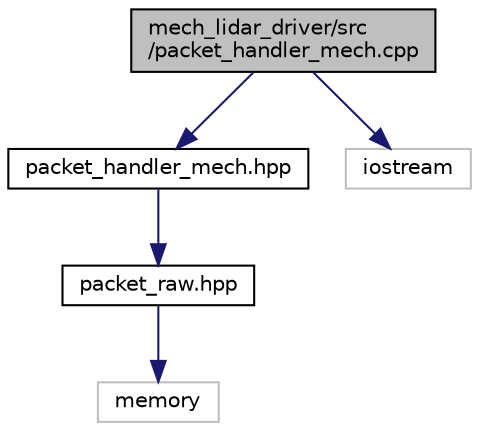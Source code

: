 digraph "mech_lidar_driver/src/packet_handler_mech.cpp"
{
 // LATEX_PDF_SIZE
  edge [fontname="Helvetica",fontsize="10",labelfontname="Helvetica",labelfontsize="10"];
  node [fontname="Helvetica",fontsize="10",shape=record];
  Node1 [label="mech_lidar_driver/src\l/packet_handler_mech.cpp",height=0.2,width=0.4,color="black", fillcolor="grey75", style="filled", fontcolor="black",tooltip="Raw packets handler class for mechanical LiDar."];
  Node1 -> Node2 [color="midnightblue",fontsize="10",style="solid",fontname="Helvetica"];
  Node2 [label="packet_handler_mech.hpp",height=0.2,width=0.4,color="black", fillcolor="white", style="filled",URL="$packet__handler__mech_8hpp.html",tooltip="Raw packets handler class for mechanical LiDar."];
  Node2 -> Node3 [color="midnightblue",fontsize="10",style="solid",fontname="Helvetica"];
  Node3 [label="packet_raw.hpp",height=0.2,width=0.4,color="black", fillcolor="white", style="filled",URL="$packet__raw_8hpp_source.html",tooltip=" "];
  Node3 -> Node4 [color="midnightblue",fontsize="10",style="solid",fontname="Helvetica"];
  Node4 [label="memory",height=0.2,width=0.4,color="grey75", fillcolor="white", style="filled",tooltip=" "];
  Node1 -> Node5 [color="midnightblue",fontsize="10",style="solid",fontname="Helvetica"];
  Node5 [label="iostream",height=0.2,width=0.4,color="grey75", fillcolor="white", style="filled",tooltip=" "];
}

